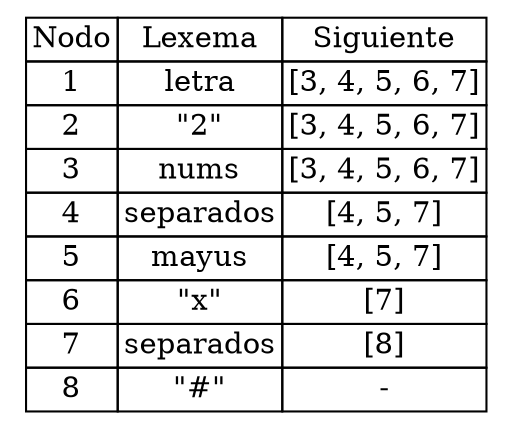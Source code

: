 digraph followTable {
node [shape=plaintext];
table [label=<
<table border="0" cellborder="1" cellspacing="0">
<tr><td>Nodo</td><td>Lexema</td><td>Siguiente</td></tr>
<tr><td>1</td><td>letra</td><td>[3, 4, 5, 6, 7]</td></tr>
<tr><td>2</td><td>"2"</td><td>[3, 4, 5, 6, 7]</td></tr>
<tr><td>3</td><td>nums</td><td>[3, 4, 5, 6, 7]</td></tr>
<tr><td>4</td><td>separados</td><td>[4, 5, 7]</td></tr>
<tr><td>5</td><td>mayus</td><td>[4, 5, 7]</td></tr>
<tr><td>6</td><td>"x"</td><td>[7]</td></tr>
<tr><td>7</td><td>separados</td><td>[8]</td></tr>
<tr><td>8</td><td>"#"</td><td>-</td></tr>
</table>
>]
;}